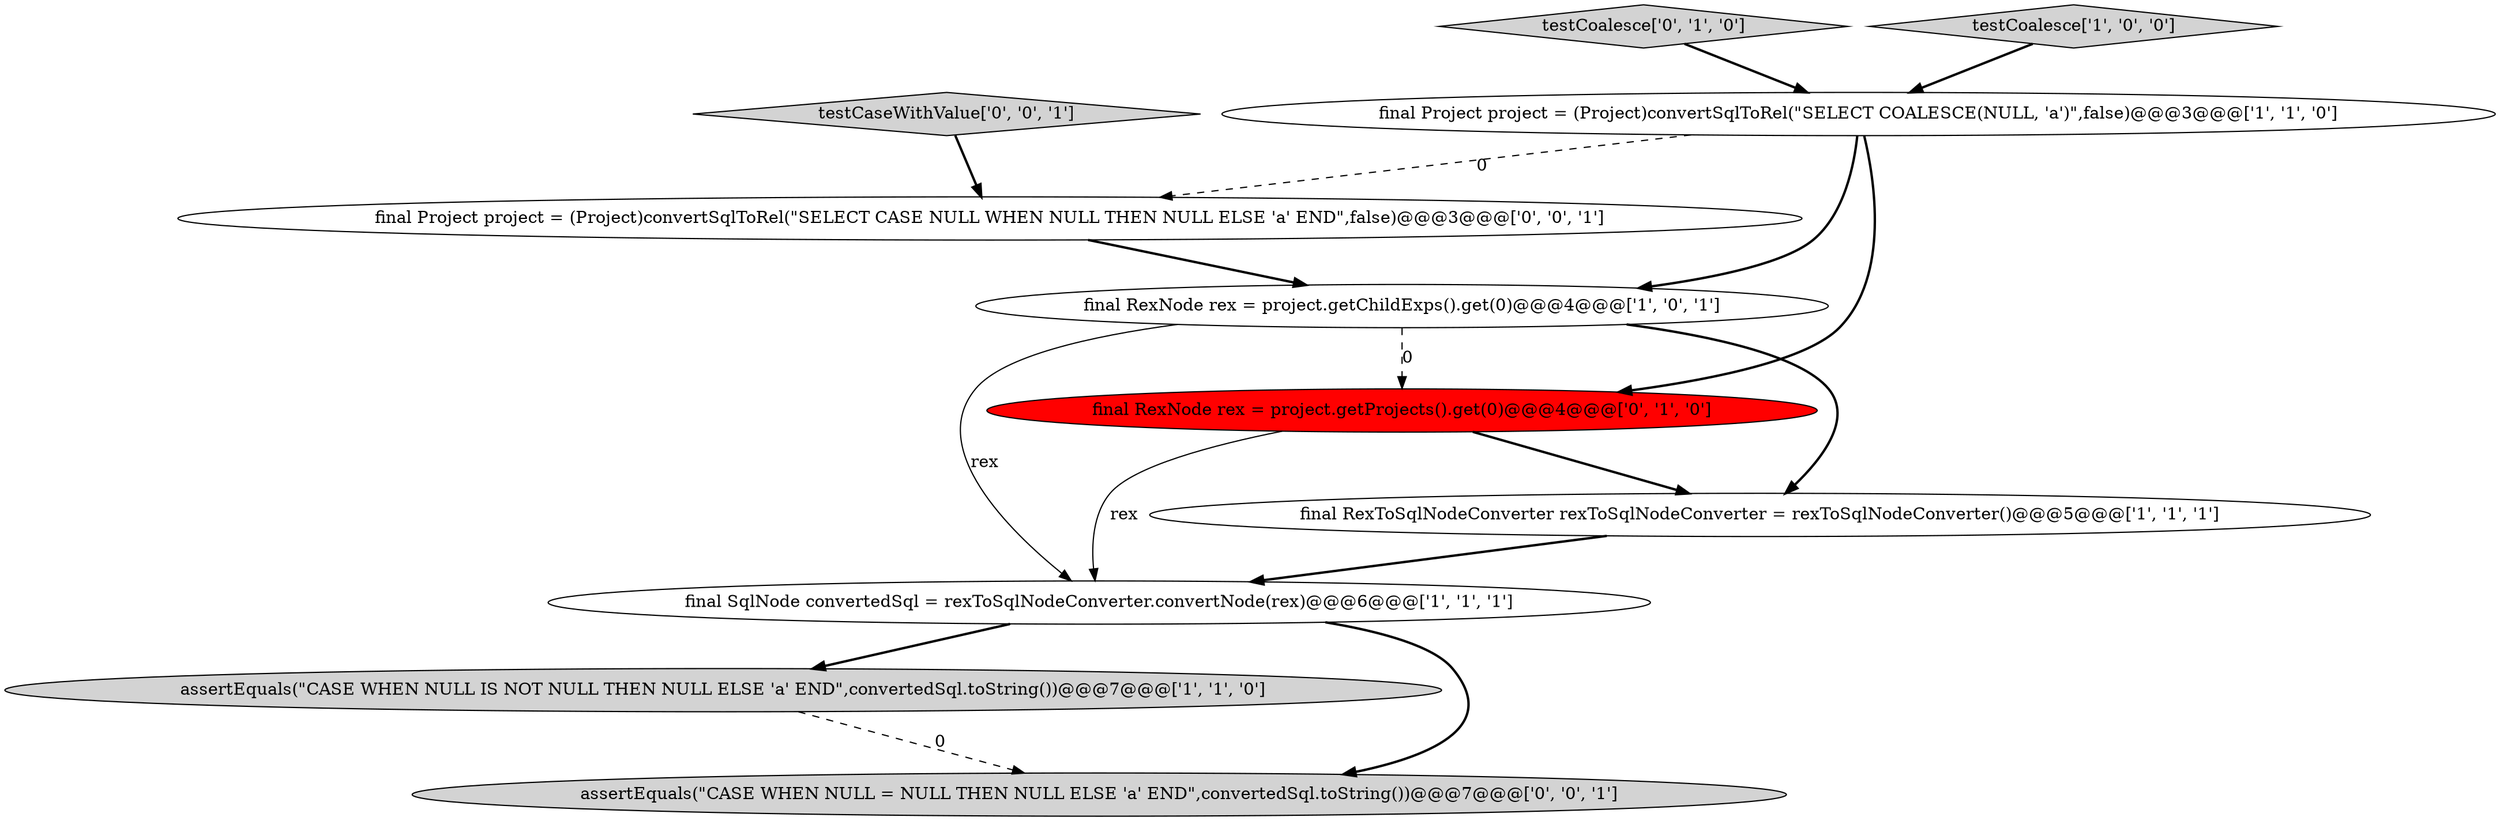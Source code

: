 digraph {
1 [style = filled, label = "final SqlNode convertedSql = rexToSqlNodeConverter.convertNode(rex)@@@6@@@['1', '1', '1']", fillcolor = white, shape = ellipse image = "AAA0AAABBB1BBB"];
7 [style = filled, label = "testCoalesce['0', '1', '0']", fillcolor = lightgray, shape = diamond image = "AAA0AAABBB2BBB"];
4 [style = filled, label = "assertEquals(\"CASE WHEN NULL IS NOT NULL THEN NULL ELSE 'a' END\",convertedSql.toString())@@@7@@@['1', '1', '0']", fillcolor = lightgray, shape = ellipse image = "AAA0AAABBB1BBB"];
3 [style = filled, label = "final RexNode rex = project.getChildExps().get(0)@@@4@@@['1', '0', '1']", fillcolor = white, shape = ellipse image = "AAA0AAABBB1BBB"];
2 [style = filled, label = "final Project project = (Project)convertSqlToRel(\"SELECT COALESCE(NULL, 'a')\",false)@@@3@@@['1', '1', '0']", fillcolor = white, shape = ellipse image = "AAA0AAABBB1BBB"];
10 [style = filled, label = "testCaseWithValue['0', '0', '1']", fillcolor = lightgray, shape = diamond image = "AAA0AAABBB3BBB"];
6 [style = filled, label = "final RexNode rex = project.getProjects().get(0)@@@4@@@['0', '1', '0']", fillcolor = red, shape = ellipse image = "AAA1AAABBB2BBB"];
0 [style = filled, label = "final RexToSqlNodeConverter rexToSqlNodeConverter = rexToSqlNodeConverter()@@@5@@@['1', '1', '1']", fillcolor = white, shape = ellipse image = "AAA0AAABBB1BBB"];
8 [style = filled, label = "final Project project = (Project)convertSqlToRel(\"SELECT CASE NULL WHEN NULL THEN NULL ELSE 'a' END\",false)@@@3@@@['0', '0', '1']", fillcolor = white, shape = ellipse image = "AAA0AAABBB3BBB"];
9 [style = filled, label = "assertEquals(\"CASE WHEN NULL = NULL THEN NULL ELSE 'a' END\",convertedSql.toString())@@@7@@@['0', '0', '1']", fillcolor = lightgray, shape = ellipse image = "AAA0AAABBB3BBB"];
5 [style = filled, label = "testCoalesce['1', '0', '0']", fillcolor = lightgray, shape = diamond image = "AAA0AAABBB1BBB"];
4->9 [style = dashed, label="0"];
5->2 [style = bold, label=""];
1->4 [style = bold, label=""];
1->9 [style = bold, label=""];
6->0 [style = bold, label=""];
3->6 [style = dashed, label="0"];
10->8 [style = bold, label=""];
3->1 [style = solid, label="rex"];
2->8 [style = dashed, label="0"];
7->2 [style = bold, label=""];
0->1 [style = bold, label=""];
2->6 [style = bold, label=""];
6->1 [style = solid, label="rex"];
3->0 [style = bold, label=""];
2->3 [style = bold, label=""];
8->3 [style = bold, label=""];
}
